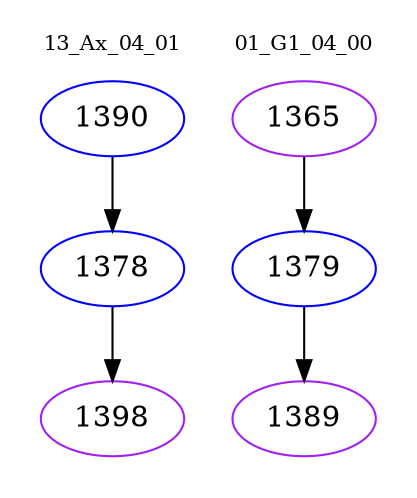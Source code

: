 digraph{
subgraph cluster_0 {
color = white
label = "13_Ax_04_01";
fontsize=10;
T0_1390 [label="1390", color="blue"]
T0_1390 -> T0_1378 [color="black"]
T0_1378 [label="1378", color="blue"]
T0_1378 -> T0_1398 [color="black"]
T0_1398 [label="1398", color="purple"]
}
subgraph cluster_1 {
color = white
label = "01_G1_04_00";
fontsize=10;
T1_1365 [label="1365", color="purple"]
T1_1365 -> T1_1379 [color="black"]
T1_1379 [label="1379", color="blue"]
T1_1379 -> T1_1389 [color="black"]
T1_1389 [label="1389", color="purple"]
}
}
